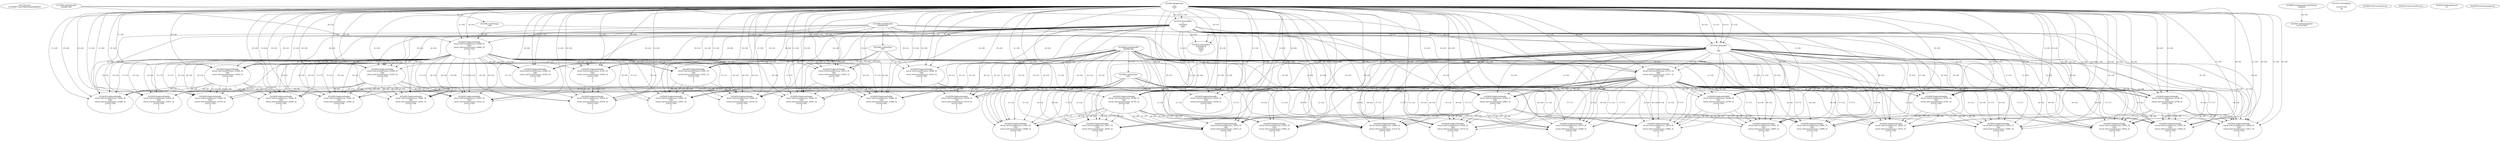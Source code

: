 // Global SCDG with merge call
digraph {
	0 [label="4213792.main
013059f577a5d7046425ba2e00f64f23"]
	1 [label="4214265.HeapCreate
1
4096
0"]
	2 [label="4218869.GetSystemTimeAsFileTime
4288292"]
	3 [label="4214116.VirtualAlloc
0
33554432
8192
1"]
	1 -> 3 [label="(1-->4)"]
	1 -> 3 [label="(0-->4)"]
	4 [label="4214147.VirtualQuery

2147417352
28"]
	5 [label="4214222.VirtualAlloc
3255304192
65536
4096
4"]
	3 -> 5 [label="(0-->1)"]
	1 -> 5 [label="(2-->3)"]
	3 -> 5 [label="(0-->0)"]
	6 [label="4219047.GetStartupInfoA
2147417564"]
	2 -> 6 [label="(0-->0)"]
	7 [label="4219368.GetStdHandle
4294967286"]
	8 [label="4219392.GetFileType
1000"]
	7 -> 8 [label="(0-->1)"]
	9 [label="4219368.GetStdHandle
4294967285"]
	10 [label="4219392.GetFileType
1001"]
	9 -> 10 [label="(0-->1)"]
	11 [label="4219368.GetStdHandle
4294967284"]
	12 [label="4219392.GetFileType
1002"]
	11 -> 12 [label="(0-->1)"]
	13 [label="4219405.GetCurrentProcess
"]
	14 [label="4219414.GetCurrentProcess
"]
	15 [label="4219439.DuplicateHandle
retval_GetCurrentProcess_33319_32
1002
retval_GetCurrentProcess_33326_32
2147417556
0
1
2"]
	11 -> 15 [label="(0-->2)"]
	12 -> 15 [label="(1-->2)"]
	1 -> 15 [label="(1-->6)"]
	1 -> 15 [label="(0-->6)"]
	3 -> 15 [label="(4-->6)"]
	16 [label="4219524.SetHandleCount
32"]
	17 [label="4220059.GetCommandLineA
"]
	18 [label="4219439.DuplicateHandle
retval_GetCurrentProcess_33086_32
1001
retval_GetCurrentProcess_33124_32
2147417556
0
1
2"]
	9 -> 18 [label="(0-->2)"]
	10 -> 18 [label="(1-->2)"]
	1 -> 18 [label="(1-->6)"]
	1 -> 18 [label="(0-->6)"]
	3 -> 18 [label="(4-->6)"]
	19 [label="4219439.DuplicateHandle
retval_GetCurrentProcess_33354_32
1002
retval_GetCurrentProcess_33379_32
2147417556
0
1
2"]
	11 -> 19 [label="(0-->2)"]
	12 -> 19 [label="(1-->2)"]
	18 -> 19 [label="(4-->4)"]
	1 -> 19 [label="(1-->6)"]
	1 -> 19 [label="(0-->6)"]
	3 -> 19 [label="(4-->6)"]
	18 -> 19 [label="(6-->6)"]
	18 -> 19 [label="(7-->7)"]
	20 [label="4219439.DuplicateHandle
retval_GetCurrentProcess_32846_32
1000
retval_GetCurrentProcess_32864_32
2147417556
0
1
2"]
	7 -> 20 [label="(0-->2)"]
	8 -> 20 [label="(1-->2)"]
	1 -> 20 [label="(1-->6)"]
	1 -> 20 [label="(0-->6)"]
	3 -> 20 [label="(4-->6)"]
	21 [label="4219439.DuplicateHandle
retval_GetCurrentProcess_33286_32
1001
retval_GetCurrentProcess_33320_32
2147417556
0
1
2"]
	9 -> 21 [label="(0-->2)"]
	10 -> 21 [label="(1-->2)"]
	20 -> 21 [label="(4-->4)"]
	1 -> 21 [label="(1-->6)"]
	1 -> 21 [label="(0-->6)"]
	3 -> 21 [label="(4-->6)"]
	20 -> 21 [label="(6-->6)"]
	20 -> 21 [label="(7-->7)"]
	22 [label="4219439.DuplicateHandle
retval_GetCurrentProcess_33310_32
1001
retval_GetCurrentProcess_33324_32
2147417556
0
1
2"]
	9 -> 22 [label="(0-->2)"]
	10 -> 22 [label="(1-->2)"]
	20 -> 22 [label="(4-->4)"]
	1 -> 22 [label="(1-->6)"]
	1 -> 22 [label="(0-->6)"]
	3 -> 22 [label="(4-->6)"]
	20 -> 22 [label="(6-->6)"]
	20 -> 22 [label="(7-->7)"]
	23 [label="4219439.DuplicateHandle
retval_GetCurrentProcess_33454_32
1002
retval_GetCurrentProcess_33554_32
2147417556
0
1
2"]
	11 -> 23 [label="(0-->2)"]
	12 -> 23 [label="(1-->2)"]
	20 -> 23 [label="(4-->4)"]
	22 -> 23 [label="(4-->4)"]
	1 -> 23 [label="(1-->6)"]
	1 -> 23 [label="(0-->6)"]
	3 -> 23 [label="(4-->6)"]
	20 -> 23 [label="(6-->6)"]
	22 -> 23 [label="(6-->6)"]
	20 -> 23 [label="(7-->7)"]
	22 -> 23 [label="(7-->7)"]
	24 [label="4214333.HeapAlloc
1
1
256"]
	1 -> 24 [label="(1-->1)"]
	1 -> 24 [label="(0-->1)"]
	3 -> 24 [label="(4-->1)"]
	1 -> 24 [label="(1-->2)"]
	1 -> 24 [label="(0-->2)"]
	3 -> 24 [label="(4-->2)"]
	25 [label="4219439.DuplicateHandle
retval_GetCurrentProcess_32770_32
1000
retval_GetCurrentProcess_32771_32
2147417556
0
1
2"]
	7 -> 25 [label="(0-->2)"]
	8 -> 25 [label="(1-->2)"]
	1 -> 25 [label="(1-->6)"]
	1 -> 25 [label="(0-->6)"]
	3 -> 25 [label="(4-->6)"]
	24 -> 25 [label="(1-->6)"]
	24 -> 25 [label="(2-->6)"]
	26 [label="4219439.DuplicateHandle
retval_GetCurrentProcess_32788_32
1001
retval_GetCurrentProcess_32793_32
2147417556
0
1
2"]
	9 -> 26 [label="(0-->2)"]
	10 -> 26 [label="(1-->2)"]
	25 -> 26 [label="(4-->4)"]
	1 -> 26 [label="(1-->6)"]
	1 -> 26 [label="(0-->6)"]
	3 -> 26 [label="(4-->6)"]
	24 -> 26 [label="(1-->6)"]
	24 -> 26 [label="(2-->6)"]
	25 -> 26 [label="(6-->6)"]
	25 -> 26 [label="(7-->7)"]
	27 [label="4219439.DuplicateHandle
retval_GetCurrentProcess_32916_32
1002
retval_GetCurrentProcess_32972_32
2147417556
0
1
2"]
	11 -> 27 [label="(0-->2)"]
	12 -> 27 [label="(1-->2)"]
	25 -> 27 [label="(4-->4)"]
	26 -> 27 [label="(4-->4)"]
	1 -> 27 [label="(1-->6)"]
	1 -> 27 [label="(0-->6)"]
	3 -> 27 [label="(4-->6)"]
	24 -> 27 [label="(1-->6)"]
	24 -> 27 [label="(2-->6)"]
	25 -> 27 [label="(6-->6)"]
	26 -> 27 [label="(6-->6)"]
	25 -> 27 [label="(7-->7)"]
	26 -> 27 [label="(7-->7)"]
	28 [label="4219439.DuplicateHandle
retval_GetCurrentProcess_32917_32
1002
retval_GetCurrentProcess_32974_32
2147417556
0
1
2"]
	11 -> 28 [label="(0-->2)"]
	12 -> 28 [label="(1-->2)"]
	25 -> 28 [label="(4-->4)"]
	26 -> 28 [label="(4-->4)"]
	1 -> 28 [label="(1-->6)"]
	1 -> 28 [label="(0-->6)"]
	3 -> 28 [label="(4-->6)"]
	24 -> 28 [label="(1-->6)"]
	24 -> 28 [label="(2-->6)"]
	25 -> 28 [label="(6-->6)"]
	26 -> 28 [label="(6-->6)"]
	25 -> 28 [label="(7-->7)"]
	26 -> 28 [label="(7-->7)"]
	29 [label="4219439.DuplicateHandle
retval_GetCurrentProcess_32790_32
1001
retval_GetCurrentProcess_32796_32
2147417556
0
1
2"]
	9 -> 29 [label="(0-->2)"]
	10 -> 29 [label="(1-->2)"]
	25 -> 29 [label="(4-->4)"]
	1 -> 29 [label="(1-->6)"]
	1 -> 29 [label="(0-->6)"]
	3 -> 29 [label="(4-->6)"]
	24 -> 29 [label="(1-->6)"]
	24 -> 29 [label="(2-->6)"]
	25 -> 29 [label="(6-->6)"]
	25 -> 29 [label="(7-->7)"]
	30 [label="4219439.DuplicateHandle
retval_GetCurrentProcess_32926_32
1002
retval_GetCurrentProcess_33011_32
2147417556
0
1
2"]
	11 -> 30 [label="(0-->2)"]
	12 -> 30 [label="(1-->2)"]
	25 -> 30 [label="(4-->4)"]
	29 -> 30 [label="(4-->4)"]
	1 -> 30 [label="(1-->6)"]
	1 -> 30 [label="(0-->6)"]
	3 -> 30 [label="(4-->6)"]
	24 -> 30 [label="(1-->6)"]
	24 -> 30 [label="(2-->6)"]
	25 -> 30 [label="(6-->6)"]
	29 -> 30 [label="(6-->6)"]
	25 -> 30 [label="(7-->7)"]
	29 -> 30 [label="(7-->7)"]
	31 [label="4219439.DuplicateHandle
retval_GetCurrentProcess_32913_32
1002
retval_GetCurrentProcess_32966_32
2147417556
0
1
2"]
	11 -> 31 [label="(0-->2)"]
	12 -> 31 [label="(1-->2)"]
	25 -> 31 [label="(4-->4)"]
	26 -> 31 [label="(4-->4)"]
	1 -> 31 [label="(1-->6)"]
	1 -> 31 [label="(0-->6)"]
	3 -> 31 [label="(4-->6)"]
	24 -> 31 [label="(1-->6)"]
	24 -> 31 [label="(2-->6)"]
	25 -> 31 [label="(6-->6)"]
	26 -> 31 [label="(6-->6)"]
	25 -> 31 [label="(7-->7)"]
	26 -> 31 [label="(7-->7)"]
	32 [label="4219439.DuplicateHandle
retval_GetCurrentProcess_32930_32
1002
retval_GetCurrentProcess_33029_32
2147417556
0
1
2"]
	11 -> 32 [label="(0-->2)"]
	12 -> 32 [label="(1-->2)"]
	25 -> 32 [label="(4-->4)"]
	29 -> 32 [label="(4-->4)"]
	1 -> 32 [label="(1-->6)"]
	1 -> 32 [label="(0-->6)"]
	3 -> 32 [label="(4-->6)"]
	24 -> 32 [label="(1-->6)"]
	24 -> 32 [label="(2-->6)"]
	25 -> 32 [label="(6-->6)"]
	29 -> 32 [label="(6-->6)"]
	25 -> 32 [label="(7-->7)"]
	29 -> 32 [label="(7-->7)"]
	33 [label="4219439.DuplicateHandle
retval_GetCurrentProcess_32936_32
1002
retval_GetCurrentProcess_33045_32
2147417556
0
1
2"]
	11 -> 33 [label="(0-->2)"]
	12 -> 33 [label="(1-->2)"]
	25 -> 33 [label="(4-->4)"]
	26 -> 33 [label="(4-->4)"]
	1 -> 33 [label="(1-->6)"]
	1 -> 33 [label="(0-->6)"]
	3 -> 33 [label="(4-->6)"]
	24 -> 33 [label="(1-->6)"]
	24 -> 33 [label="(2-->6)"]
	25 -> 33 [label="(6-->6)"]
	26 -> 33 [label="(6-->6)"]
	25 -> 33 [label="(7-->7)"]
	26 -> 33 [label="(7-->7)"]
	34 [label="4219439.DuplicateHandle
retval_GetCurrentProcess_32789_32
1001
retval_GetCurrentProcess_32795_32
2147417556
0
1
2"]
	9 -> 34 [label="(0-->2)"]
	10 -> 34 [label="(1-->2)"]
	25 -> 34 [label="(4-->4)"]
	1 -> 34 [label="(1-->6)"]
	1 -> 34 [label="(0-->6)"]
	3 -> 34 [label="(4-->6)"]
	24 -> 34 [label="(1-->6)"]
	24 -> 34 [label="(2-->6)"]
	25 -> 34 [label="(6-->6)"]
	25 -> 34 [label="(7-->7)"]
	35 [label="4219439.DuplicateHandle
retval_GetCurrentProcess_32919_32
1002
retval_GetCurrentProcess_32982_32
2147417556
0
1
2"]
	11 -> 35 [label="(0-->2)"]
	12 -> 35 [label="(1-->2)"]
	25 -> 35 [label="(4-->4)"]
	34 -> 35 [label="(4-->4)"]
	1 -> 35 [label="(1-->6)"]
	1 -> 35 [label="(0-->6)"]
	3 -> 35 [label="(4-->6)"]
	24 -> 35 [label="(1-->6)"]
	24 -> 35 [label="(2-->6)"]
	25 -> 35 [label="(6-->6)"]
	34 -> 35 [label="(6-->6)"]
	25 -> 35 [label="(7-->7)"]
	34 -> 35 [label="(7-->7)"]
	36 [label="4219439.DuplicateHandle
retval_GetCurrentProcess_32921_32
1002
retval_GetCurrentProcess_32993_32
2147417556
0
1
2"]
	11 -> 36 [label="(0-->2)"]
	12 -> 36 [label="(1-->2)"]
	25 -> 36 [label="(4-->4)"]
	34 -> 36 [label="(4-->4)"]
	1 -> 36 [label="(1-->6)"]
	1 -> 36 [label="(0-->6)"]
	3 -> 36 [label="(4-->6)"]
	24 -> 36 [label="(1-->6)"]
	24 -> 36 [label="(2-->6)"]
	25 -> 36 [label="(6-->6)"]
	34 -> 36 [label="(6-->6)"]
	25 -> 36 [label="(7-->7)"]
	34 -> 36 [label="(7-->7)"]
	37 [label="4219439.DuplicateHandle
retval_GetCurrentProcess_32945_32
1002
retval_GetCurrentProcess_33054_32
2147417556
0
1
2"]
	11 -> 37 [label="(0-->2)"]
	12 -> 37 [label="(1-->2)"]
	25 -> 37 [label="(4-->4)"]
	29 -> 37 [label="(4-->4)"]
	1 -> 37 [label="(1-->6)"]
	1 -> 37 [label="(0-->6)"]
	3 -> 37 [label="(4-->6)"]
	24 -> 37 [label="(1-->6)"]
	24 -> 37 [label="(2-->6)"]
	25 -> 37 [label="(6-->6)"]
	29 -> 37 [label="(6-->6)"]
	25 -> 37 [label="(7-->7)"]
	29 -> 37 [label="(7-->7)"]
	38 [label="4219439.DuplicateHandle
retval_GetCurrentProcess_32794_32
1001
retval_GetCurrentProcess_32801_32
2147417556
0
1
2"]
	9 -> 38 [label="(0-->2)"]
	10 -> 38 [label="(1-->2)"]
	25 -> 38 [label="(4-->4)"]
	1 -> 38 [label="(1-->6)"]
	1 -> 38 [label="(0-->6)"]
	3 -> 38 [label="(4-->6)"]
	24 -> 38 [label="(1-->6)"]
	24 -> 38 [label="(2-->6)"]
	25 -> 38 [label="(6-->6)"]
	25 -> 38 [label="(7-->7)"]
	39 [label="4219439.DuplicateHandle
retval_GetCurrentProcess_32976_32
1002
retval_GetCurrentProcess_33080_32
2147417556
0
1
2"]
	11 -> 39 [label="(0-->2)"]
	12 -> 39 [label="(1-->2)"]
	25 -> 39 [label="(4-->4)"]
	38 -> 39 [label="(4-->4)"]
	1 -> 39 [label="(1-->6)"]
	1 -> 39 [label="(0-->6)"]
	3 -> 39 [label="(4-->6)"]
	24 -> 39 [label="(1-->6)"]
	24 -> 39 [label="(2-->6)"]
	25 -> 39 [label="(6-->6)"]
	38 -> 39 [label="(6-->6)"]
	25 -> 39 [label="(7-->7)"]
	38 -> 39 [label="(7-->7)"]
	40 [label="4219439.DuplicateHandle
retval_GetCurrentProcess_32991_32
1002
retval_GetCurrentProcess_33089_32
2147417556
0
1
2"]
	11 -> 40 [label="(0-->2)"]
	12 -> 40 [label="(1-->2)"]
	25 -> 40 [label="(4-->4)"]
	38 -> 40 [label="(4-->4)"]
	1 -> 40 [label="(1-->6)"]
	1 -> 40 [label="(0-->6)"]
	3 -> 40 [label="(4-->6)"]
	24 -> 40 [label="(1-->6)"]
	24 -> 40 [label="(2-->6)"]
	25 -> 40 [label="(6-->6)"]
	38 -> 40 [label="(6-->6)"]
	25 -> 40 [label="(7-->7)"]
	38 -> 40 [label="(7-->7)"]
	41 [label="4219439.DuplicateHandle
retval_GetCurrentProcess_33060_32
1002
retval_GetCurrentProcess_33118_32
2147417556
0
1
2"]
	11 -> 41 [label="(0-->2)"]
	12 -> 41 [label="(1-->2)"]
	25 -> 41 [label="(4-->4)"]
	38 -> 41 [label="(4-->4)"]
	1 -> 41 [label="(1-->6)"]
	1 -> 41 [label="(0-->6)"]
	3 -> 41 [label="(4-->6)"]
	24 -> 41 [label="(1-->6)"]
	24 -> 41 [label="(2-->6)"]
	25 -> 41 [label="(6-->6)"]
	38 -> 41 [label="(6-->6)"]
	25 -> 41 [label="(7-->7)"]
	38 -> 41 [label="(7-->7)"]
	42 [label="4219439.DuplicateHandle
retval_GetCurrentProcess_32791_32
1001
retval_GetCurrentProcess_32797_32
2147417556
0
1
2"]
	9 -> 42 [label="(0-->2)"]
	10 -> 42 [label="(1-->2)"]
	25 -> 42 [label="(4-->4)"]
	1 -> 42 [label="(1-->6)"]
	1 -> 42 [label="(0-->6)"]
	3 -> 42 [label="(4-->6)"]
	24 -> 42 [label="(1-->6)"]
	24 -> 42 [label="(2-->6)"]
	25 -> 42 [label="(6-->6)"]
	25 -> 42 [label="(7-->7)"]
	43 [label="4219439.DuplicateHandle
retval_GetCurrentProcess_32955_32
1002
retval_GetCurrentProcess_33067_32
2147417556
0
1
2"]
	11 -> 43 [label="(0-->2)"]
	12 -> 43 [label="(1-->2)"]
	25 -> 43 [label="(4-->4)"]
	42 -> 43 [label="(4-->4)"]
	1 -> 43 [label="(1-->6)"]
	1 -> 43 [label="(0-->6)"]
	3 -> 43 [label="(4-->6)"]
	24 -> 43 [label="(1-->6)"]
	24 -> 43 [label="(2-->6)"]
	25 -> 43 [label="(6-->6)"]
	42 -> 43 [label="(6-->6)"]
	25 -> 43 [label="(7-->7)"]
	42 -> 43 [label="(7-->7)"]
	44 [label="4219439.DuplicateHandle
retval_GetCurrentProcess_32965_32
1002
retval_GetCurrentProcess_33072_32
2147417556
0
1
2"]
	11 -> 44 [label="(0-->2)"]
	12 -> 44 [label="(1-->2)"]
	25 -> 44 [label="(4-->4)"]
	42 -> 44 [label="(4-->4)"]
	1 -> 44 [label="(1-->6)"]
	1 -> 44 [label="(0-->6)"]
	3 -> 44 [label="(4-->6)"]
	24 -> 44 [label="(1-->6)"]
	24 -> 44 [label="(2-->6)"]
	25 -> 44 [label="(6-->6)"]
	42 -> 44 [label="(6-->6)"]
	25 -> 44 [label="(7-->7)"]
	42 -> 44 [label="(7-->7)"]
	45 [label="4219439.DuplicateHandle
retval_GetCurrentProcess_33040_32
1002
retval_GetCurrentProcess_33110_32
2147417556
0
1
2"]
	11 -> 45 [label="(0-->2)"]
	12 -> 45 [label="(1-->2)"]
	25 -> 45 [label="(4-->4)"]
	38 -> 45 [label="(4-->4)"]
	1 -> 45 [label="(1-->6)"]
	1 -> 45 [label="(0-->6)"]
	3 -> 45 [label="(4-->6)"]
	24 -> 45 [label="(1-->6)"]
	24 -> 45 [label="(2-->6)"]
	25 -> 45 [label="(6-->6)"]
	38 -> 45 [label="(6-->6)"]
	25 -> 45 [label="(7-->7)"]
	38 -> 45 [label="(7-->7)"]
	46 [label="4219439.DuplicateHandle
retval_GetCurrentProcess_33288_32
1001
retval_GetCurrentProcess_33322_32
2147417556
0
1
2"]
	9 -> 46 [label="(0-->2)"]
	10 -> 46 [label="(1-->2)"]
	20 -> 46 [label="(4-->4)"]
	1 -> 46 [label="(1-->6)"]
	1 -> 46 [label="(0-->6)"]
	3 -> 46 [label="(4-->6)"]
	20 -> 46 [label="(6-->6)"]
	20 -> 46 [label="(7-->7)"]
	47 [label="4219439.DuplicateHandle
retval_GetCurrentProcess_33439_32
1002
retval_GetCurrentProcess_33486_32
2147417556
0
1
2"]
	11 -> 47 [label="(0-->2)"]
	12 -> 47 [label="(1-->2)"]
	20 -> 47 [label="(4-->4)"]
	46 -> 47 [label="(4-->4)"]
	1 -> 47 [label="(1-->6)"]
	1 -> 47 [label="(0-->6)"]
	3 -> 47 [label="(4-->6)"]
	20 -> 47 [label="(6-->6)"]
	46 -> 47 [label="(6-->6)"]
	20 -> 47 [label="(7-->7)"]
	46 -> 47 [label="(7-->7)"]
	48 [label="4219439.DuplicateHandle
retval_GetCurrentProcess_33442_32
1002
retval_GetCurrentProcess_33499_32
2147417556
0
1
2"]
	11 -> 48 [label="(0-->2)"]
	12 -> 48 [label="(1-->2)"]
	20 -> 48 [label="(4-->4)"]
	46 -> 48 [label="(4-->4)"]
	1 -> 48 [label="(1-->6)"]
	1 -> 48 [label="(0-->6)"]
	3 -> 48 [label="(4-->6)"]
	20 -> 48 [label="(6-->6)"]
	46 -> 48 [label="(6-->6)"]
	20 -> 48 [label="(7-->7)"]
	46 -> 48 [label="(7-->7)"]
	49 [label="4219439.DuplicateHandle
retval_GetCurrentProcess_33289_32
1001
retval_GetCurrentProcess_33323_32
2147417556
0
1
2"]
	9 -> 49 [label="(0-->2)"]
	10 -> 49 [label="(1-->2)"]
	20 -> 49 [label="(4-->4)"]
	1 -> 49 [label="(1-->6)"]
	1 -> 49 [label="(0-->6)"]
	3 -> 49 [label="(4-->6)"]
	20 -> 49 [label="(6-->6)"]
	20 -> 49 [label="(7-->7)"]
	50 [label="4219439.DuplicateHandle
retval_GetCurrentProcess_33450_32
1002
retval_GetCurrentProcess_33531_32
2147417556
0
1
2"]
	11 -> 50 [label="(0-->2)"]
	12 -> 50 [label="(1-->2)"]
	20 -> 50 [label="(4-->4)"]
	49 -> 50 [label="(4-->4)"]
	1 -> 50 [label="(1-->6)"]
	1 -> 50 [label="(0-->6)"]
	3 -> 50 [label="(4-->6)"]
	20 -> 50 [label="(6-->6)"]
	49 -> 50 [label="(6-->6)"]
	20 -> 50 [label="(7-->7)"]
	49 -> 50 [label="(7-->7)"]
	51 [label="4219439.DuplicateHandle
retval_GetCurrentProcess_33451_32
1002
retval_GetCurrentProcess_33533_32
2147417556
0
1
2"]
	11 -> 51 [label="(0-->2)"]
	12 -> 51 [label="(1-->2)"]
	20 -> 51 [label="(4-->4)"]
	49 -> 51 [label="(4-->4)"]
	1 -> 51 [label="(1-->6)"]
	1 -> 51 [label="(0-->6)"]
	3 -> 51 [label="(4-->6)"]
	20 -> 51 [label="(6-->6)"]
	49 -> 51 [label="(6-->6)"]
	20 -> 51 [label="(7-->7)"]
	49 -> 51 [label="(7-->7)"]
	52 [label="4219439.DuplicateHandle
retval_GetCurrentProcess_33441_32
1002
retval_GetCurrentProcess_33494_32
2147417556
0
1
2"]
	11 -> 52 [label="(0-->2)"]
	12 -> 52 [label="(1-->2)"]
	20 -> 52 [label="(4-->4)"]
	49 -> 52 [label="(4-->4)"]
	1 -> 52 [label="(1-->6)"]
	1 -> 52 [label="(0-->6)"]
	3 -> 52 [label="(4-->6)"]
	20 -> 52 [label="(6-->6)"]
	49 -> 52 [label="(6-->6)"]
	20 -> 52 [label="(7-->7)"]
	49 -> 52 [label="(7-->7)"]
	53 [label="4219439.DuplicateHandle
retval_GetCurrentProcess_33287_32
1001
retval_GetCurrentProcess_33321_32
2147417556
0
1
2"]
	9 -> 53 [label="(0-->2)"]
	10 -> 53 [label="(1-->2)"]
	20 -> 53 [label="(4-->4)"]
	1 -> 53 [label="(1-->6)"]
	1 -> 53 [label="(0-->6)"]
	3 -> 53 [label="(4-->6)"]
	20 -> 53 [label="(6-->6)"]
	20 -> 53 [label="(7-->7)"]
	54 [label="4219439.DuplicateHandle
retval_GetCurrentProcess_33443_32
1002
retval_GetCurrentProcess_33501_32
2147417556
0
1
2"]
	11 -> 54 [label="(0-->2)"]
	12 -> 54 [label="(1-->2)"]
	20 -> 54 [label="(4-->4)"]
	53 -> 54 [label="(4-->4)"]
	1 -> 54 [label="(1-->6)"]
	1 -> 54 [label="(0-->6)"]
	3 -> 54 [label="(4-->6)"]
	20 -> 54 [label="(6-->6)"]
	53 -> 54 [label="(6-->6)"]
	20 -> 54 [label="(7-->7)"]
	53 -> 54 [label="(7-->7)"]
	55 [label="4219439.DuplicateHandle
retval_GetCurrentProcess_33461_32
1002
retval_GetCurrentProcess_33581_32
2147417556
0
1
2"]
	11 -> 55 [label="(0-->2)"]
	12 -> 55 [label="(1-->2)"]
	20 -> 55 [label="(4-->4)"]
	49 -> 55 [label="(4-->4)"]
	1 -> 55 [label="(1-->6)"]
	1 -> 55 [label="(0-->6)"]
	3 -> 55 [label="(4-->6)"]
	20 -> 55 [label="(6-->6)"]
	49 -> 55 [label="(6-->6)"]
	20 -> 55 [label="(7-->7)"]
	49 -> 55 [label="(7-->7)"]
	56 [label="4219439.DuplicateHandle
retval_GetCurrentProcess_33460_32
1002
retval_GetCurrentProcess_33579_32
2147417556
0
1
2"]
	11 -> 56 [label="(0-->2)"]
	12 -> 56 [label="(1-->2)"]
	20 -> 56 [label="(4-->4)"]
	46 -> 56 [label="(4-->4)"]
	1 -> 56 [label="(1-->6)"]
	1 -> 56 [label="(0-->6)"]
	3 -> 56 [label="(4-->6)"]
	20 -> 56 [label="(6-->6)"]
	46 -> 56 [label="(6-->6)"]
	20 -> 56 [label="(7-->7)"]
	46 -> 56 [label="(7-->7)"]
	57 [label="4219439.DuplicateHandle
retval_GetCurrentProcess_33444_32
1002
retval_GetCurrentProcess_33516_32
2147417556
0
1
2"]
	11 -> 57 [label="(0-->2)"]
	12 -> 57 [label="(1-->2)"]
	20 -> 57 [label="(4-->4)"]
	53 -> 57 [label="(4-->4)"]
	1 -> 57 [label="(1-->6)"]
	1 -> 57 [label="(0-->6)"]
	3 -> 57 [label="(4-->6)"]
	20 -> 57 [label="(6-->6)"]
	53 -> 57 [label="(6-->6)"]
	20 -> 57 [label="(7-->7)"]
	53 -> 57 [label="(7-->7)"]
	58 [label="4219439.DuplicateHandle
retval_GetCurrentProcess_33311_32
1001
retval_GetCurrentProcess_33325_32
2147417556
0
1
2"]
	9 -> 58 [label="(0-->2)"]
	10 -> 58 [label="(1-->2)"]
	20 -> 58 [label="(4-->4)"]
	1 -> 58 [label="(1-->6)"]
	1 -> 58 [label="(0-->6)"]
	3 -> 58 [label="(4-->6)"]
	20 -> 58 [label="(6-->6)"]
	20 -> 58 [label="(7-->7)"]
	59 [label="4219439.DuplicateHandle
retval_GetCurrentProcess_33463_32
1002
retval_GetCurrentProcess_33587_32
2147417556
0
1
2"]
	11 -> 59 [label="(0-->2)"]
	12 -> 59 [label="(1-->2)"]
	20 -> 59 [label="(4-->4)"]
	58 -> 59 [label="(4-->4)"]
	1 -> 59 [label="(1-->6)"]
	1 -> 59 [label="(0-->6)"]
	3 -> 59 [label="(4-->6)"]
	20 -> 59 [label="(6-->6)"]
	58 -> 59 [label="(6-->6)"]
	20 -> 59 [label="(7-->7)"]
	58 -> 59 [label="(7-->7)"]
	60 [label="4219439.DuplicateHandle
retval_GetCurrentProcess_33464_32
1002
retval_GetCurrentProcess_33589_32
2147417556
0
1
2"]
	11 -> 60 [label="(0-->2)"]
	12 -> 60 [label="(1-->2)"]
	20 -> 60 [label="(4-->4)"]
	58 -> 60 [label="(4-->4)"]
	1 -> 60 [label="(1-->6)"]
	1 -> 60 [label="(0-->6)"]
	3 -> 60 [label="(4-->6)"]
	20 -> 60 [label="(6-->6)"]
	58 -> 60 [label="(6-->6)"]
	20 -> 60 [label="(7-->7)"]
	58 -> 60 [label="(7-->7)"]
}
